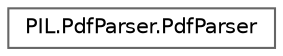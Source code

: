 digraph "Graphical Class Hierarchy"
{
 // LATEX_PDF_SIZE
  bgcolor="transparent";
  edge [fontname=Helvetica,fontsize=10,labelfontname=Helvetica,labelfontsize=10];
  node [fontname=Helvetica,fontsize=10,shape=box,height=0.2,width=0.4];
  rankdir="LR";
  Node0 [id="Node000000",label="PIL.PdfParser.PdfParser",height=0.2,width=0.4,color="grey40", fillcolor="white", style="filled",URL="$d6/d6c/classPIL_1_1PdfParser_1_1PdfParser.html",tooltip=" "];
}
